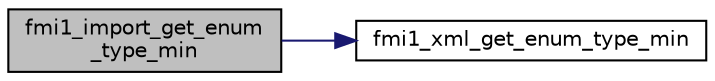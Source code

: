 digraph "fmi1_import_get_enum_type_min"
{
  edge [fontname="Helvetica",fontsize="10",labelfontname="Helvetica",labelfontsize="10"];
  node [fontname="Helvetica",fontsize="10",shape=record];
  rankdir="LR";
  Node14 [label="fmi1_import_get_enum\l_type_min",height=0.2,width=0.4,color="black", fillcolor="grey75", style="filled", fontcolor="black"];
  Node14 -> Node15 [color="midnightblue",fontsize="10",style="solid",fontname="Helvetica"];
  Node15 [label="fmi1_xml_get_enum_type_min",height=0.2,width=0.4,color="black", fillcolor="white", style="filled",URL="$d9/d5e/group__fmi1__xml__types.html#gadf7b101ea0e05399d08dc96d84cbe0c0"];
}
